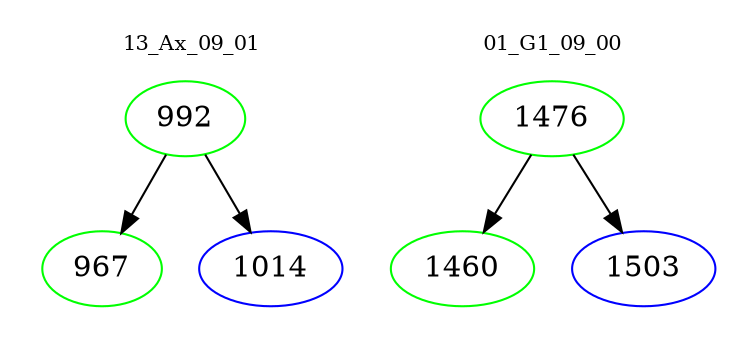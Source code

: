 digraph{
subgraph cluster_0 {
color = white
label = "13_Ax_09_01";
fontsize=10;
T0_992 [label="992", color="green"]
T0_992 -> T0_967 [color="black"]
T0_967 [label="967", color="green"]
T0_992 -> T0_1014 [color="black"]
T0_1014 [label="1014", color="blue"]
}
subgraph cluster_1 {
color = white
label = "01_G1_09_00";
fontsize=10;
T1_1476 [label="1476", color="green"]
T1_1476 -> T1_1460 [color="black"]
T1_1460 [label="1460", color="green"]
T1_1476 -> T1_1503 [color="black"]
T1_1503 [label="1503", color="blue"]
}
}
